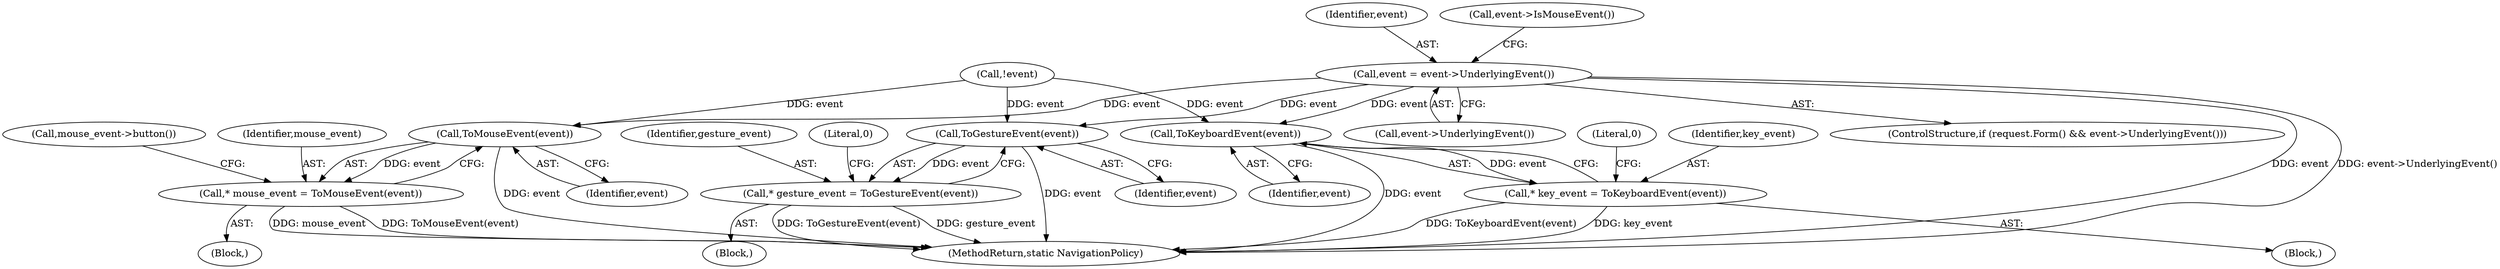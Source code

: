 digraph "1_Chrome_4379a7fcff8190aa7ba72307b398161c32102c52@pointer" {
"1000120" [label="(Call,event = event->UnderlyingEvent())"];
"1000129" [label="(Call,ToMouseEvent(event))"];
"1000127" [label="(Call,* mouse_event = ToMouseEvent(event))"];
"1000146" [label="(Call,ToKeyboardEvent(event))"];
"1000144" [label="(Call,* key_event = ToKeyboardEvent(event))"];
"1000163" [label="(Call,ToGestureEvent(event))"];
"1000161" [label="(Call,* gesture_event = ToGestureEvent(event))"];
"1000121" [label="(Identifier,event)"];
"1000124" [label="(Call,event->IsMouseEvent())"];
"1000147" [label="(Identifier,event)"];
"1000145" [label="(Identifier,key_event)"];
"1000132" [label="(Call,mouse_event->button())"];
"1000112" [label="(Call,!event)"];
"1000130" [label="(Identifier,event)"];
"1000146" [label="(Call,ToKeyboardEvent(event))"];
"1000164" [label="(Identifier,event)"];
"1000162" [label="(Identifier,gesture_event)"];
"1000122" [label="(Call,event->UnderlyingEvent())"];
"1000129" [label="(Call,ToMouseEvent(event))"];
"1000175" [label="(MethodReturn,static NavigationPolicy)"];
"1000116" [label="(ControlStructure,if (request.Form() && event->UnderlyingEvent()))"];
"1000161" [label="(Call,* gesture_event = ToGestureEvent(event))"];
"1000149" [label="(Literal,0)"];
"1000144" [label="(Call,* key_event = ToKeyboardEvent(event))"];
"1000120" [label="(Call,event = event->UnderlyingEvent())"];
"1000142" [label="(Block,)"];
"1000159" [label="(Block,)"];
"1000127" [label="(Call,* mouse_event = ToMouseEvent(event))"];
"1000163" [label="(Call,ToGestureEvent(event))"];
"1000166" [label="(Literal,0)"];
"1000125" [label="(Block,)"];
"1000128" [label="(Identifier,mouse_event)"];
"1000120" -> "1000116"  [label="AST: "];
"1000120" -> "1000122"  [label="CFG: "];
"1000121" -> "1000120"  [label="AST: "];
"1000122" -> "1000120"  [label="AST: "];
"1000124" -> "1000120"  [label="CFG: "];
"1000120" -> "1000175"  [label="DDG: event"];
"1000120" -> "1000175"  [label="DDG: event->UnderlyingEvent()"];
"1000120" -> "1000129"  [label="DDG: event"];
"1000120" -> "1000146"  [label="DDG: event"];
"1000120" -> "1000163"  [label="DDG: event"];
"1000129" -> "1000127"  [label="AST: "];
"1000129" -> "1000130"  [label="CFG: "];
"1000130" -> "1000129"  [label="AST: "];
"1000127" -> "1000129"  [label="CFG: "];
"1000129" -> "1000175"  [label="DDG: event"];
"1000129" -> "1000127"  [label="DDG: event"];
"1000112" -> "1000129"  [label="DDG: event"];
"1000127" -> "1000125"  [label="AST: "];
"1000128" -> "1000127"  [label="AST: "];
"1000132" -> "1000127"  [label="CFG: "];
"1000127" -> "1000175"  [label="DDG: mouse_event"];
"1000127" -> "1000175"  [label="DDG: ToMouseEvent(event)"];
"1000146" -> "1000144"  [label="AST: "];
"1000146" -> "1000147"  [label="CFG: "];
"1000147" -> "1000146"  [label="AST: "];
"1000144" -> "1000146"  [label="CFG: "];
"1000146" -> "1000175"  [label="DDG: event"];
"1000146" -> "1000144"  [label="DDG: event"];
"1000112" -> "1000146"  [label="DDG: event"];
"1000144" -> "1000142"  [label="AST: "];
"1000145" -> "1000144"  [label="AST: "];
"1000149" -> "1000144"  [label="CFG: "];
"1000144" -> "1000175"  [label="DDG: key_event"];
"1000144" -> "1000175"  [label="DDG: ToKeyboardEvent(event)"];
"1000163" -> "1000161"  [label="AST: "];
"1000163" -> "1000164"  [label="CFG: "];
"1000164" -> "1000163"  [label="AST: "];
"1000161" -> "1000163"  [label="CFG: "];
"1000163" -> "1000175"  [label="DDG: event"];
"1000163" -> "1000161"  [label="DDG: event"];
"1000112" -> "1000163"  [label="DDG: event"];
"1000161" -> "1000159"  [label="AST: "];
"1000162" -> "1000161"  [label="AST: "];
"1000166" -> "1000161"  [label="CFG: "];
"1000161" -> "1000175"  [label="DDG: ToGestureEvent(event)"];
"1000161" -> "1000175"  [label="DDG: gesture_event"];
}
